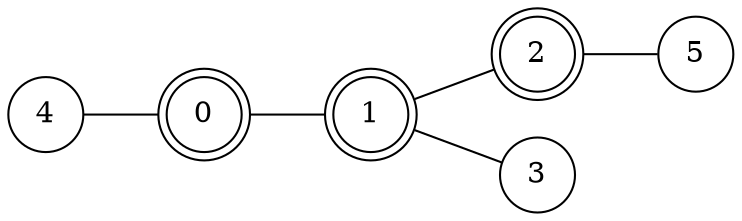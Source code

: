 graph g {
	node[shape=circle];
	rankdir=LR;
	0 [shape=doublecircle];
	1 [shape=doublecircle];
	2 [shape=doublecircle];
	4 -- 0 -- 1 -- 2 -- 5;
	1 -- 3 [rank=same];
}
